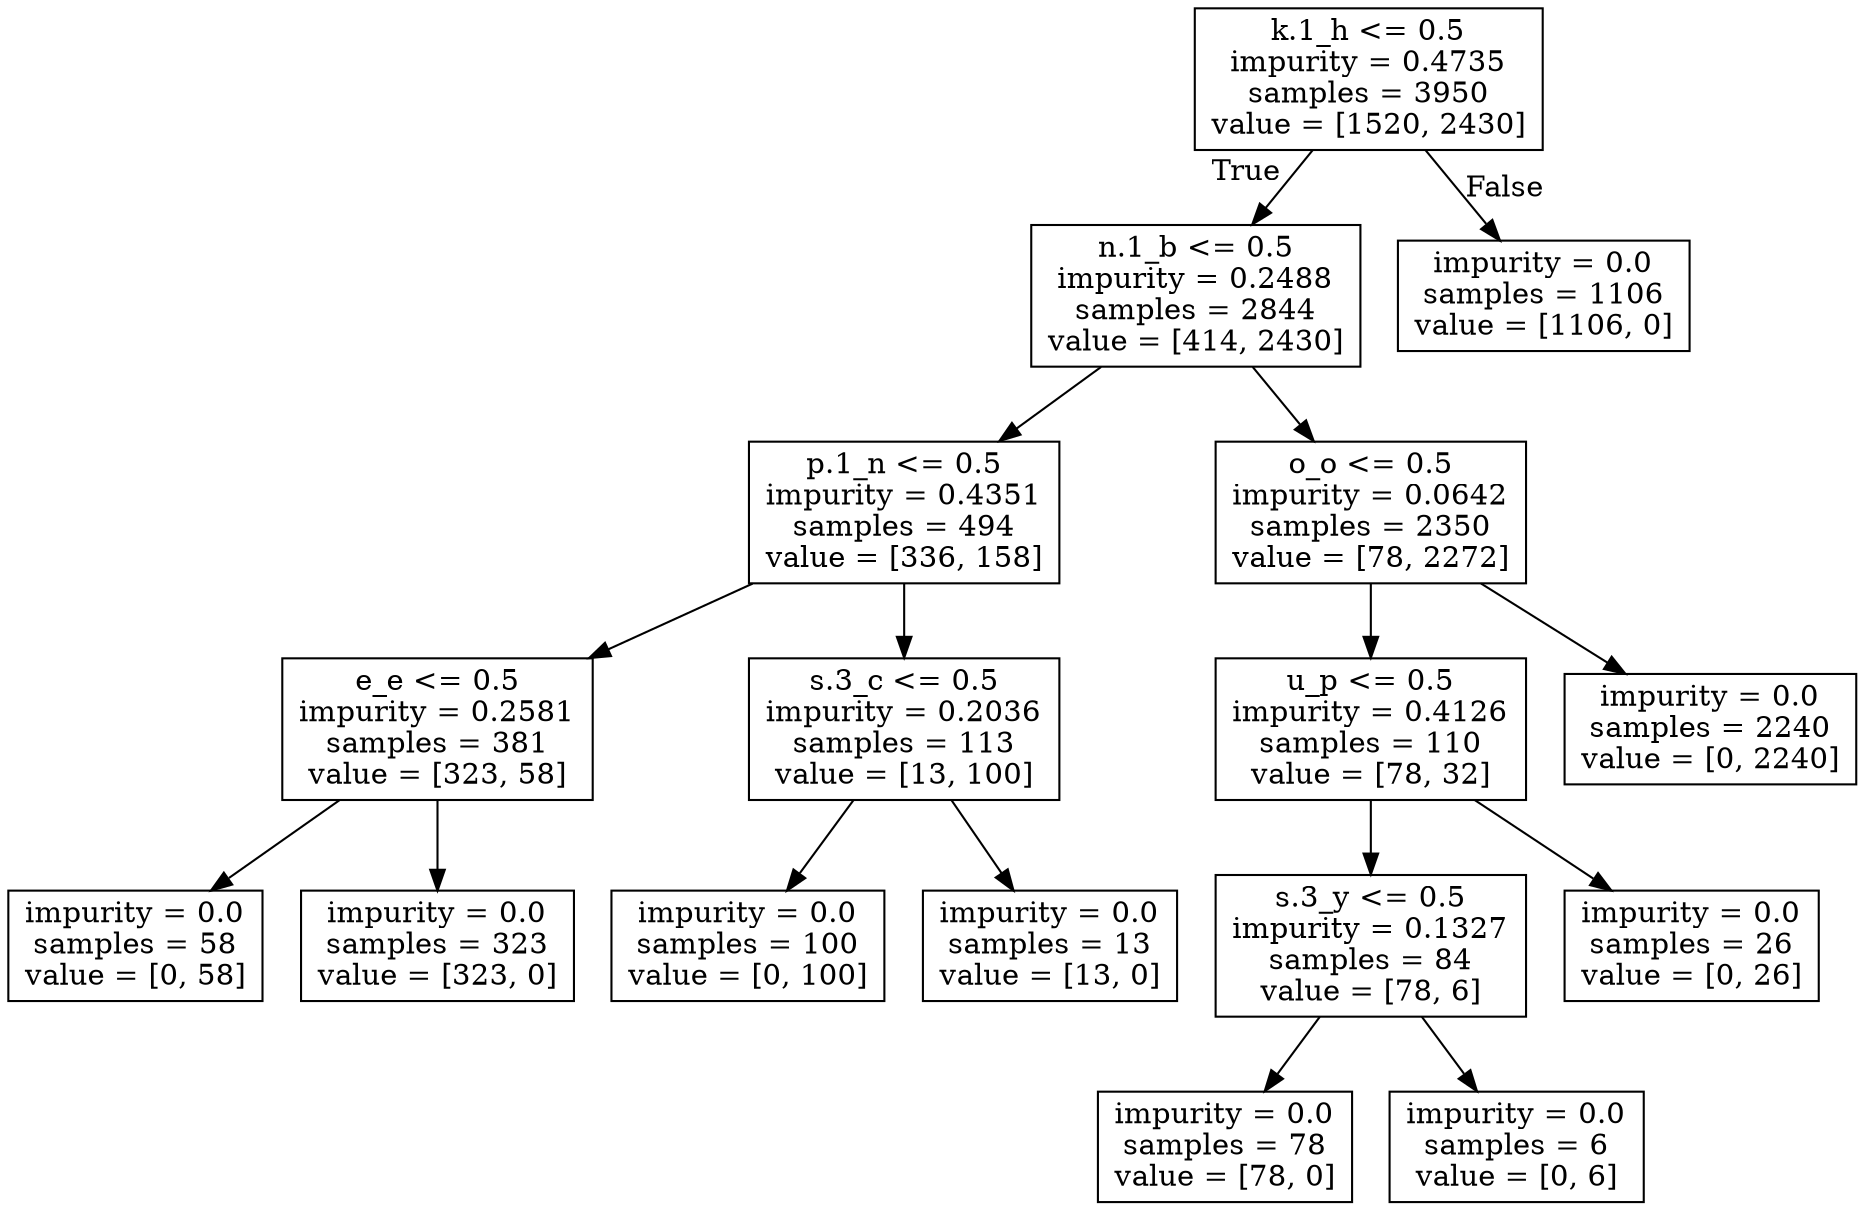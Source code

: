 digraph Tree {
node [shape=box] ;
0 [label="k.1_h <= 0.5\nimpurity = 0.4735\nsamples = 3950\nvalue = [1520, 2430]"] ;
1 [label="n.1_b <= 0.5\nimpurity = 0.2488\nsamples = 2844\nvalue = [414, 2430]"] ;
0 -> 1 [labeldistance=2.5, labelangle=45, headlabel="True"] ;
2 [label="p.1_n <= 0.5\nimpurity = 0.4351\nsamples = 494\nvalue = [336, 158]"] ;
1 -> 2 ;
3 [label="e_e <= 0.5\nimpurity = 0.2581\nsamples = 381\nvalue = [323, 58]"] ;
2 -> 3 ;
4 [label="impurity = 0.0\nsamples = 58\nvalue = [0, 58]"] ;
3 -> 4 ;
5 [label="impurity = 0.0\nsamples = 323\nvalue = [323, 0]"] ;
3 -> 5 ;
6 [label="s.3_c <= 0.5\nimpurity = 0.2036\nsamples = 113\nvalue = [13, 100]"] ;
2 -> 6 ;
7 [label="impurity = 0.0\nsamples = 100\nvalue = [0, 100]"] ;
6 -> 7 ;
8 [label="impurity = 0.0\nsamples = 13\nvalue = [13, 0]"] ;
6 -> 8 ;
9 [label="o_o <= 0.5\nimpurity = 0.0642\nsamples = 2350\nvalue = [78, 2272]"] ;
1 -> 9 ;
10 [label="u_p <= 0.5\nimpurity = 0.4126\nsamples = 110\nvalue = [78, 32]"] ;
9 -> 10 ;
11 [label="s.3_y <= 0.5\nimpurity = 0.1327\nsamples = 84\nvalue = [78, 6]"] ;
10 -> 11 ;
12 [label="impurity = 0.0\nsamples = 78\nvalue = [78, 0]"] ;
11 -> 12 ;
13 [label="impurity = 0.0\nsamples = 6\nvalue = [0, 6]"] ;
11 -> 13 ;
14 [label="impurity = 0.0\nsamples = 26\nvalue = [0, 26]"] ;
10 -> 14 ;
15 [label="impurity = 0.0\nsamples = 2240\nvalue = [0, 2240]"] ;
9 -> 15 ;
16 [label="impurity = 0.0\nsamples = 1106\nvalue = [1106, 0]"] ;
0 -> 16 [labeldistance=2.5, labelangle=-45, headlabel="False"] ;
}